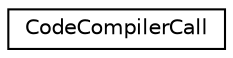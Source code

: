 digraph "Graphical Class Hierarchy"
{
  edge [fontname="Helvetica",fontsize="10",labelfontname="Helvetica",labelfontsize="10"];
  node [fontname="Helvetica",fontsize="10",shape=record];
  rankdir="LR";
  Node1 [label="CodeCompilerCall",height=0.2,width=0.4,color="black", fillcolor="white", style="filled",URL="$d7/d85/class_code_compiler_call.html",tooltip="Generate the call that must be executed by the CodeCompiler for a task. "];
}
